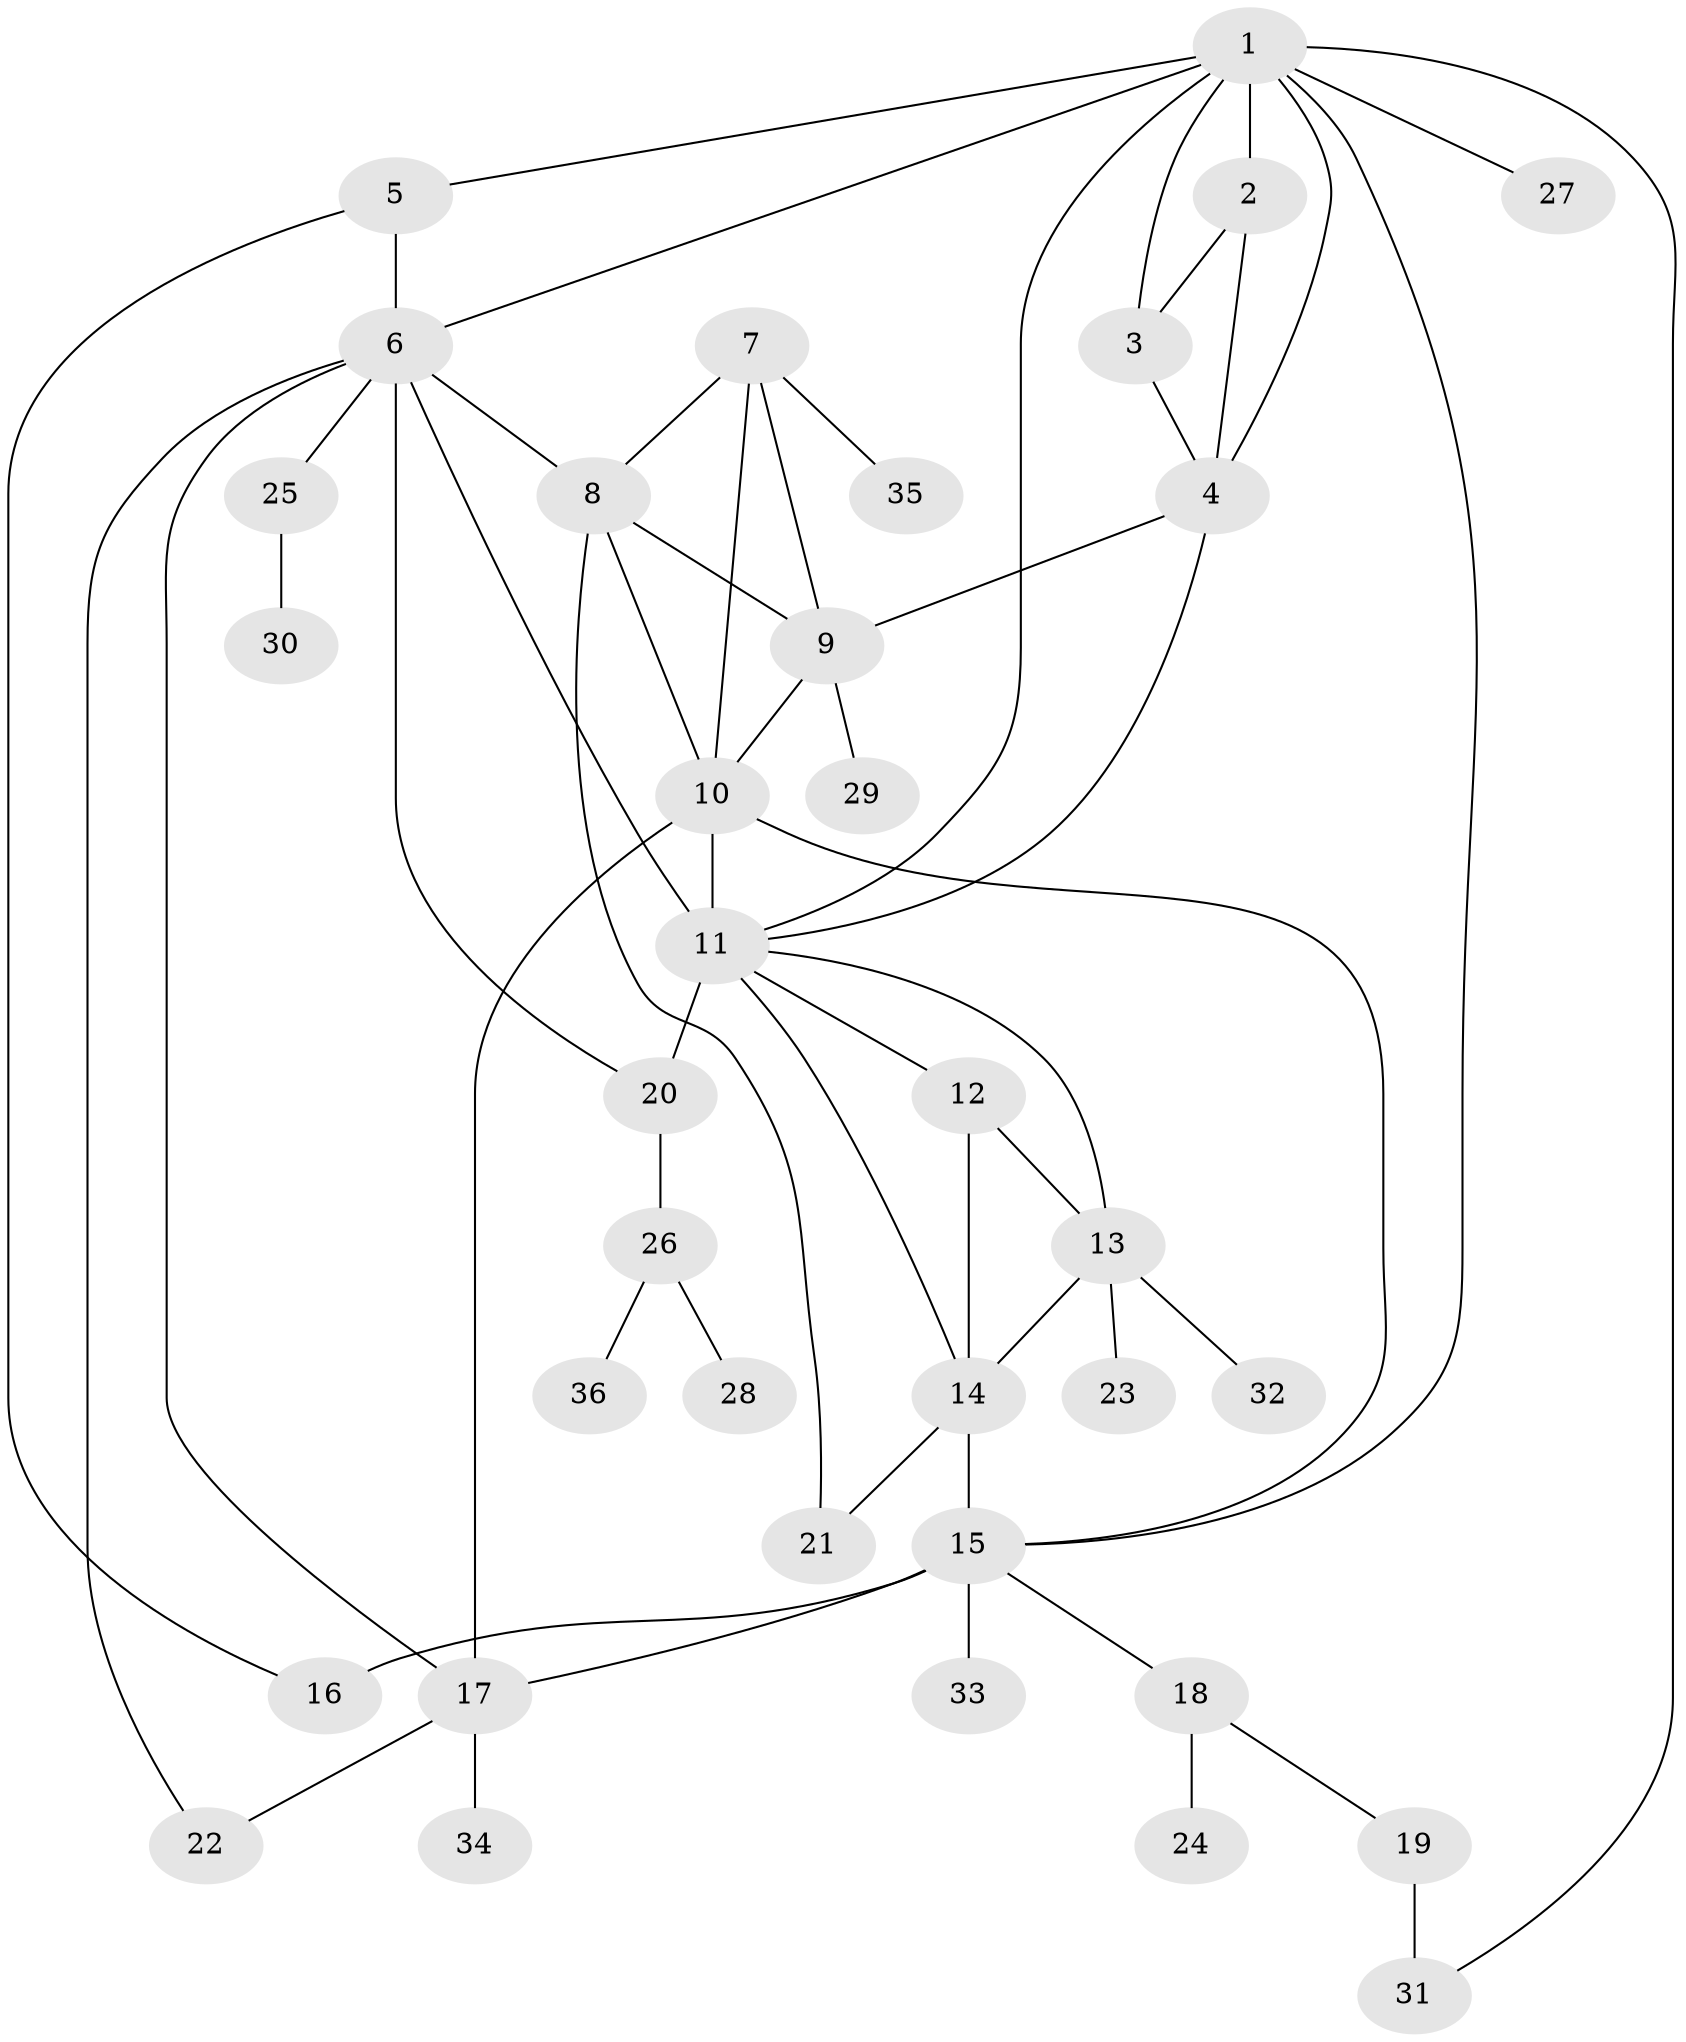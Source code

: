 // original degree distribution, {10: 0.011627906976744186, 5: 0.06976744186046512, 4: 0.06976744186046512, 7: 0.05813953488372093, 6: 0.03488372093023256, 19: 0.011627906976744186, 12: 0.011627906976744186, 1: 0.5232558139534884, 2: 0.19767441860465115, 3: 0.011627906976744186}
// Generated by graph-tools (version 1.1) at 2025/52/03/04/25 22:52:28]
// undirected, 36 vertices, 58 edges
graph export_dot {
  node [color=gray90,style=filled];
  1;
  2;
  3;
  4;
  5;
  6;
  7;
  8;
  9;
  10;
  11;
  12;
  13;
  14;
  15;
  16;
  17;
  18;
  19;
  20;
  21;
  22;
  23;
  24;
  25;
  26;
  27;
  28;
  29;
  30;
  31;
  32;
  33;
  34;
  35;
  36;
  1 -- 2 [weight=1.0];
  1 -- 3 [weight=1.0];
  1 -- 4 [weight=1.0];
  1 -- 5 [weight=1.0];
  1 -- 6 [weight=1.0];
  1 -- 11 [weight=1.0];
  1 -- 15 [weight=1.0];
  1 -- 27 [weight=1.0];
  1 -- 31 [weight=1.0];
  2 -- 3 [weight=1.0];
  2 -- 4 [weight=2.0];
  3 -- 4 [weight=1.0];
  4 -- 9 [weight=1.0];
  4 -- 11 [weight=1.0];
  5 -- 6 [weight=4.0];
  5 -- 16 [weight=1.0];
  6 -- 8 [weight=1.0];
  6 -- 11 [weight=1.0];
  6 -- 17 [weight=1.0];
  6 -- 20 [weight=1.0];
  6 -- 22 [weight=1.0];
  6 -- 25 [weight=1.0];
  7 -- 8 [weight=1.0];
  7 -- 9 [weight=1.0];
  7 -- 10 [weight=1.0];
  7 -- 35 [weight=1.0];
  8 -- 9 [weight=1.0];
  8 -- 10 [weight=1.0];
  8 -- 21 [weight=2.0];
  9 -- 10 [weight=1.0];
  9 -- 29 [weight=1.0];
  10 -- 11 [weight=1.0];
  10 -- 15 [weight=1.0];
  10 -- 17 [weight=13.0];
  11 -- 12 [weight=1.0];
  11 -- 13 [weight=1.0];
  11 -- 14 [weight=1.0];
  11 -- 20 [weight=4.0];
  12 -- 13 [weight=1.0];
  12 -- 14 [weight=4.0];
  13 -- 14 [weight=1.0];
  13 -- 23 [weight=2.0];
  13 -- 32 [weight=1.0];
  14 -- 15 [weight=1.0];
  14 -- 21 [weight=1.0];
  15 -- 16 [weight=4.0];
  15 -- 17 [weight=2.0];
  15 -- 18 [weight=1.0];
  15 -- 33 [weight=1.0];
  17 -- 22 [weight=1.0];
  17 -- 34 [weight=1.0];
  18 -- 19 [weight=1.0];
  18 -- 24 [weight=2.0];
  19 -- 31 [weight=2.0];
  20 -- 26 [weight=1.0];
  25 -- 30 [weight=1.0];
  26 -- 28 [weight=1.0];
  26 -- 36 [weight=1.0];
}
